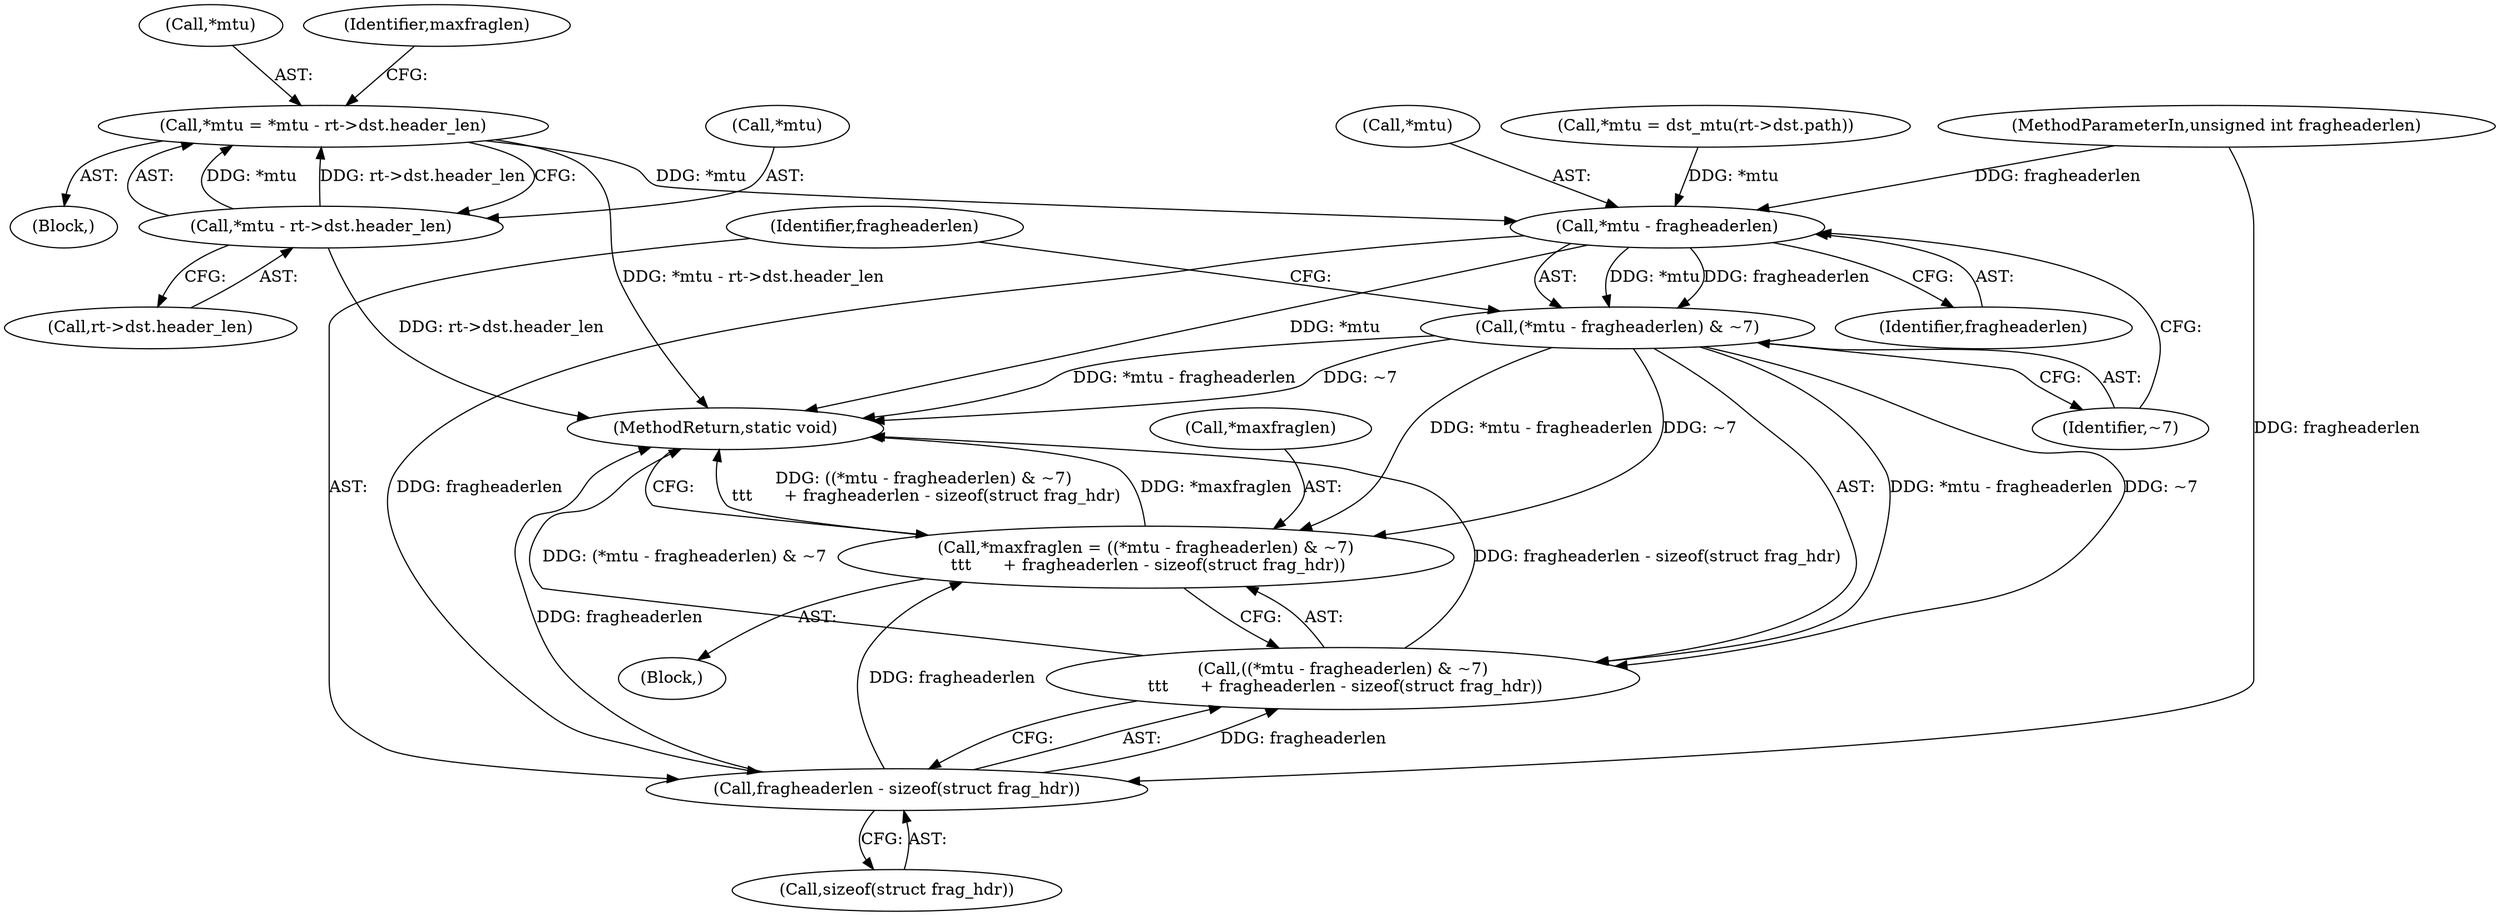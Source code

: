 digraph "0_linux_75a493e60ac4bbe2e977e7129d6d8cbb0dd236be_0@integer" {
"1000124" [label="(Call,*mtu = *mtu - rt->dst.header_len)"];
"1000127" [label="(Call,*mtu - rt->dst.header_len)"];
"1000151" [label="(Call,*mtu - fragheaderlen)"];
"1000150" [label="(Call,(*mtu - fragheaderlen) & ~7)"];
"1000146" [label="(Call,*maxfraglen = ((*mtu - fragheaderlen) & ~7)\n \t\t\t      + fragheaderlen - sizeof(struct frag_hdr))"];
"1000149" [label="(Call,((*mtu - fragheaderlen) & ~7)\n \t\t\t      + fragheaderlen - sizeof(struct frag_hdr))"];
"1000156" [label="(Call,fragheaderlen - sizeof(struct frag_hdr))"];
"1000123" [label="(Block,)"];
"1000137" [label="(Call,*mtu = dst_mtu(rt->dst.path))"];
"1000151" [label="(Call,*mtu - fragheaderlen)"];
"1000118" [label="(Block,)"];
"1000155" [label="(Identifier,~7)"];
"1000150" [label="(Call,(*mtu - fragheaderlen) & ~7)"];
"1000152" [label="(Call,*mtu)"];
"1000156" [label="(Call,fragheaderlen - sizeof(struct frag_hdr))"];
"1000125" [label="(Call,*mtu)"];
"1000130" [label="(Call,rt->dst.header_len)"];
"1000160" [label="(MethodReturn,static void)"];
"1000127" [label="(Call,*mtu - rt->dst.header_len)"];
"1000128" [label="(Call,*mtu)"];
"1000158" [label="(Call,sizeof(struct frag_hdr))"];
"1000154" [label="(Identifier,fragheaderlen)"];
"1000157" [label="(Identifier,fragheaderlen)"];
"1000105" [label="(MethodParameterIn,unsigned int fragheaderlen)"];
"1000147" [label="(Call,*maxfraglen)"];
"1000149" [label="(Call,((*mtu - fragheaderlen) & ~7)\n \t\t\t      + fragheaderlen - sizeof(struct frag_hdr))"];
"1000146" [label="(Call,*maxfraglen = ((*mtu - fragheaderlen) & ~7)\n \t\t\t      + fragheaderlen - sizeof(struct frag_hdr))"];
"1000148" [label="(Identifier,maxfraglen)"];
"1000124" [label="(Call,*mtu = *mtu - rt->dst.header_len)"];
"1000124" -> "1000123"  [label="AST: "];
"1000124" -> "1000127"  [label="CFG: "];
"1000125" -> "1000124"  [label="AST: "];
"1000127" -> "1000124"  [label="AST: "];
"1000148" -> "1000124"  [label="CFG: "];
"1000124" -> "1000160"  [label="DDG: *mtu - rt->dst.header_len"];
"1000127" -> "1000124"  [label="DDG: *mtu"];
"1000127" -> "1000124"  [label="DDG: rt->dst.header_len"];
"1000124" -> "1000151"  [label="DDG: *mtu"];
"1000127" -> "1000130"  [label="CFG: "];
"1000128" -> "1000127"  [label="AST: "];
"1000130" -> "1000127"  [label="AST: "];
"1000127" -> "1000160"  [label="DDG: rt->dst.header_len"];
"1000151" -> "1000150"  [label="AST: "];
"1000151" -> "1000154"  [label="CFG: "];
"1000152" -> "1000151"  [label="AST: "];
"1000154" -> "1000151"  [label="AST: "];
"1000155" -> "1000151"  [label="CFG: "];
"1000151" -> "1000160"  [label="DDG: *mtu"];
"1000151" -> "1000150"  [label="DDG: *mtu"];
"1000151" -> "1000150"  [label="DDG: fragheaderlen"];
"1000137" -> "1000151"  [label="DDG: *mtu"];
"1000105" -> "1000151"  [label="DDG: fragheaderlen"];
"1000151" -> "1000156"  [label="DDG: fragheaderlen"];
"1000150" -> "1000149"  [label="AST: "];
"1000150" -> "1000155"  [label="CFG: "];
"1000155" -> "1000150"  [label="AST: "];
"1000157" -> "1000150"  [label="CFG: "];
"1000150" -> "1000160"  [label="DDG: *mtu - fragheaderlen"];
"1000150" -> "1000160"  [label="DDG: ~7"];
"1000150" -> "1000146"  [label="DDG: *mtu - fragheaderlen"];
"1000150" -> "1000146"  [label="DDG: ~7"];
"1000150" -> "1000149"  [label="DDG: *mtu - fragheaderlen"];
"1000150" -> "1000149"  [label="DDG: ~7"];
"1000146" -> "1000118"  [label="AST: "];
"1000146" -> "1000149"  [label="CFG: "];
"1000147" -> "1000146"  [label="AST: "];
"1000149" -> "1000146"  [label="AST: "];
"1000160" -> "1000146"  [label="CFG: "];
"1000146" -> "1000160"  [label="DDG: ((*mtu - fragheaderlen) & ~7)\n \t\t\t      + fragheaderlen - sizeof(struct frag_hdr)"];
"1000146" -> "1000160"  [label="DDG: *maxfraglen"];
"1000156" -> "1000146"  [label="DDG: fragheaderlen"];
"1000149" -> "1000156"  [label="CFG: "];
"1000156" -> "1000149"  [label="AST: "];
"1000149" -> "1000160"  [label="DDG: (*mtu - fragheaderlen) & ~7"];
"1000149" -> "1000160"  [label="DDG: fragheaderlen - sizeof(struct frag_hdr)"];
"1000156" -> "1000149"  [label="DDG: fragheaderlen"];
"1000156" -> "1000158"  [label="CFG: "];
"1000157" -> "1000156"  [label="AST: "];
"1000158" -> "1000156"  [label="AST: "];
"1000156" -> "1000160"  [label="DDG: fragheaderlen"];
"1000105" -> "1000156"  [label="DDG: fragheaderlen"];
}
